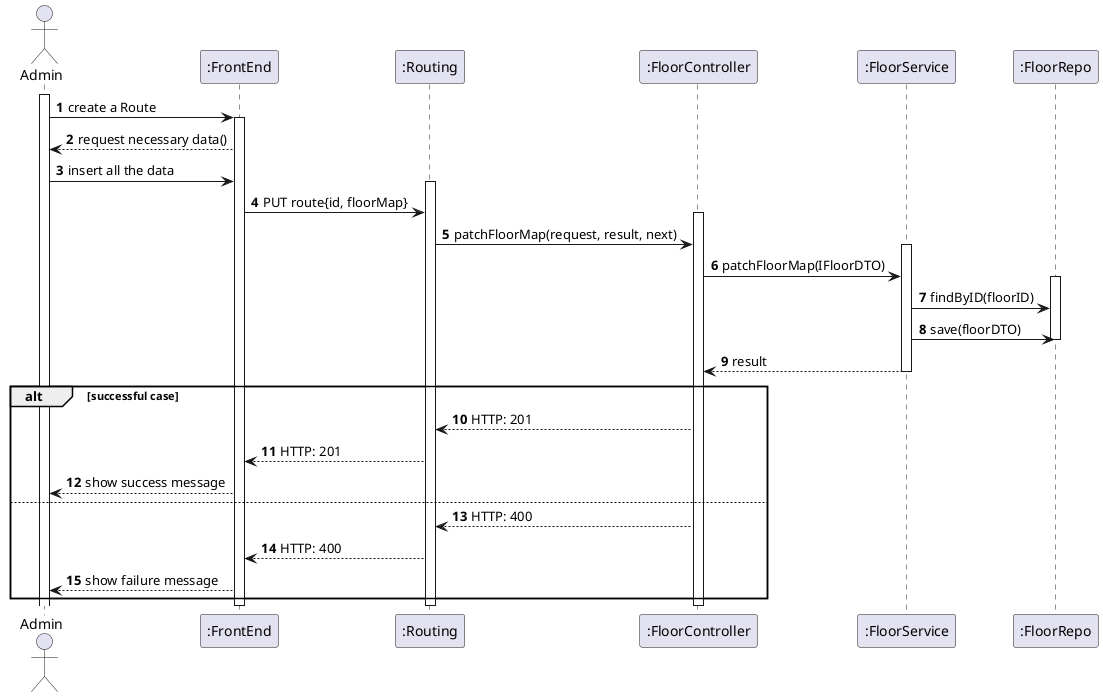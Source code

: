 @startuml
autonumber
'hide footbox
actor "Admin" as admin

participant ":FrontEnd" as sys
participant ":Routing" as route
participant ":FloorController" as ctrl
participant ":FloorService" as srvc
participant ":FloorRepo" as repo


activate admin
admin -> sys: create a Route
activate sys
sys --> admin: request necessary data()
admin -> sys : insert all the data
activate route
sys -> route: PUT route{id, floorMap}
activate ctrl
route -> ctrl: patchFloorMap(request, result, next)
activate srvc
ctrl -> srvc: patchFloorMap(IFloorDTO)
activate repo
srvc -> repo: findByID(floorID)
srvc -> repo: save(floorDTO)
deactivate repo
srvc --> ctrl: result
deactivate srvc

alt successful case
    ctrl --> route : HTTP: 201
    route --> sys: HTTP: 201
    sys --> admin: show success message
else
    ctrl --> route : HTTP: 400
    route --> sys: HTTP: 400
    sys --> admin: show failure message
end

deactivate ctrl
deactivate route
deactivate sys
@enduml